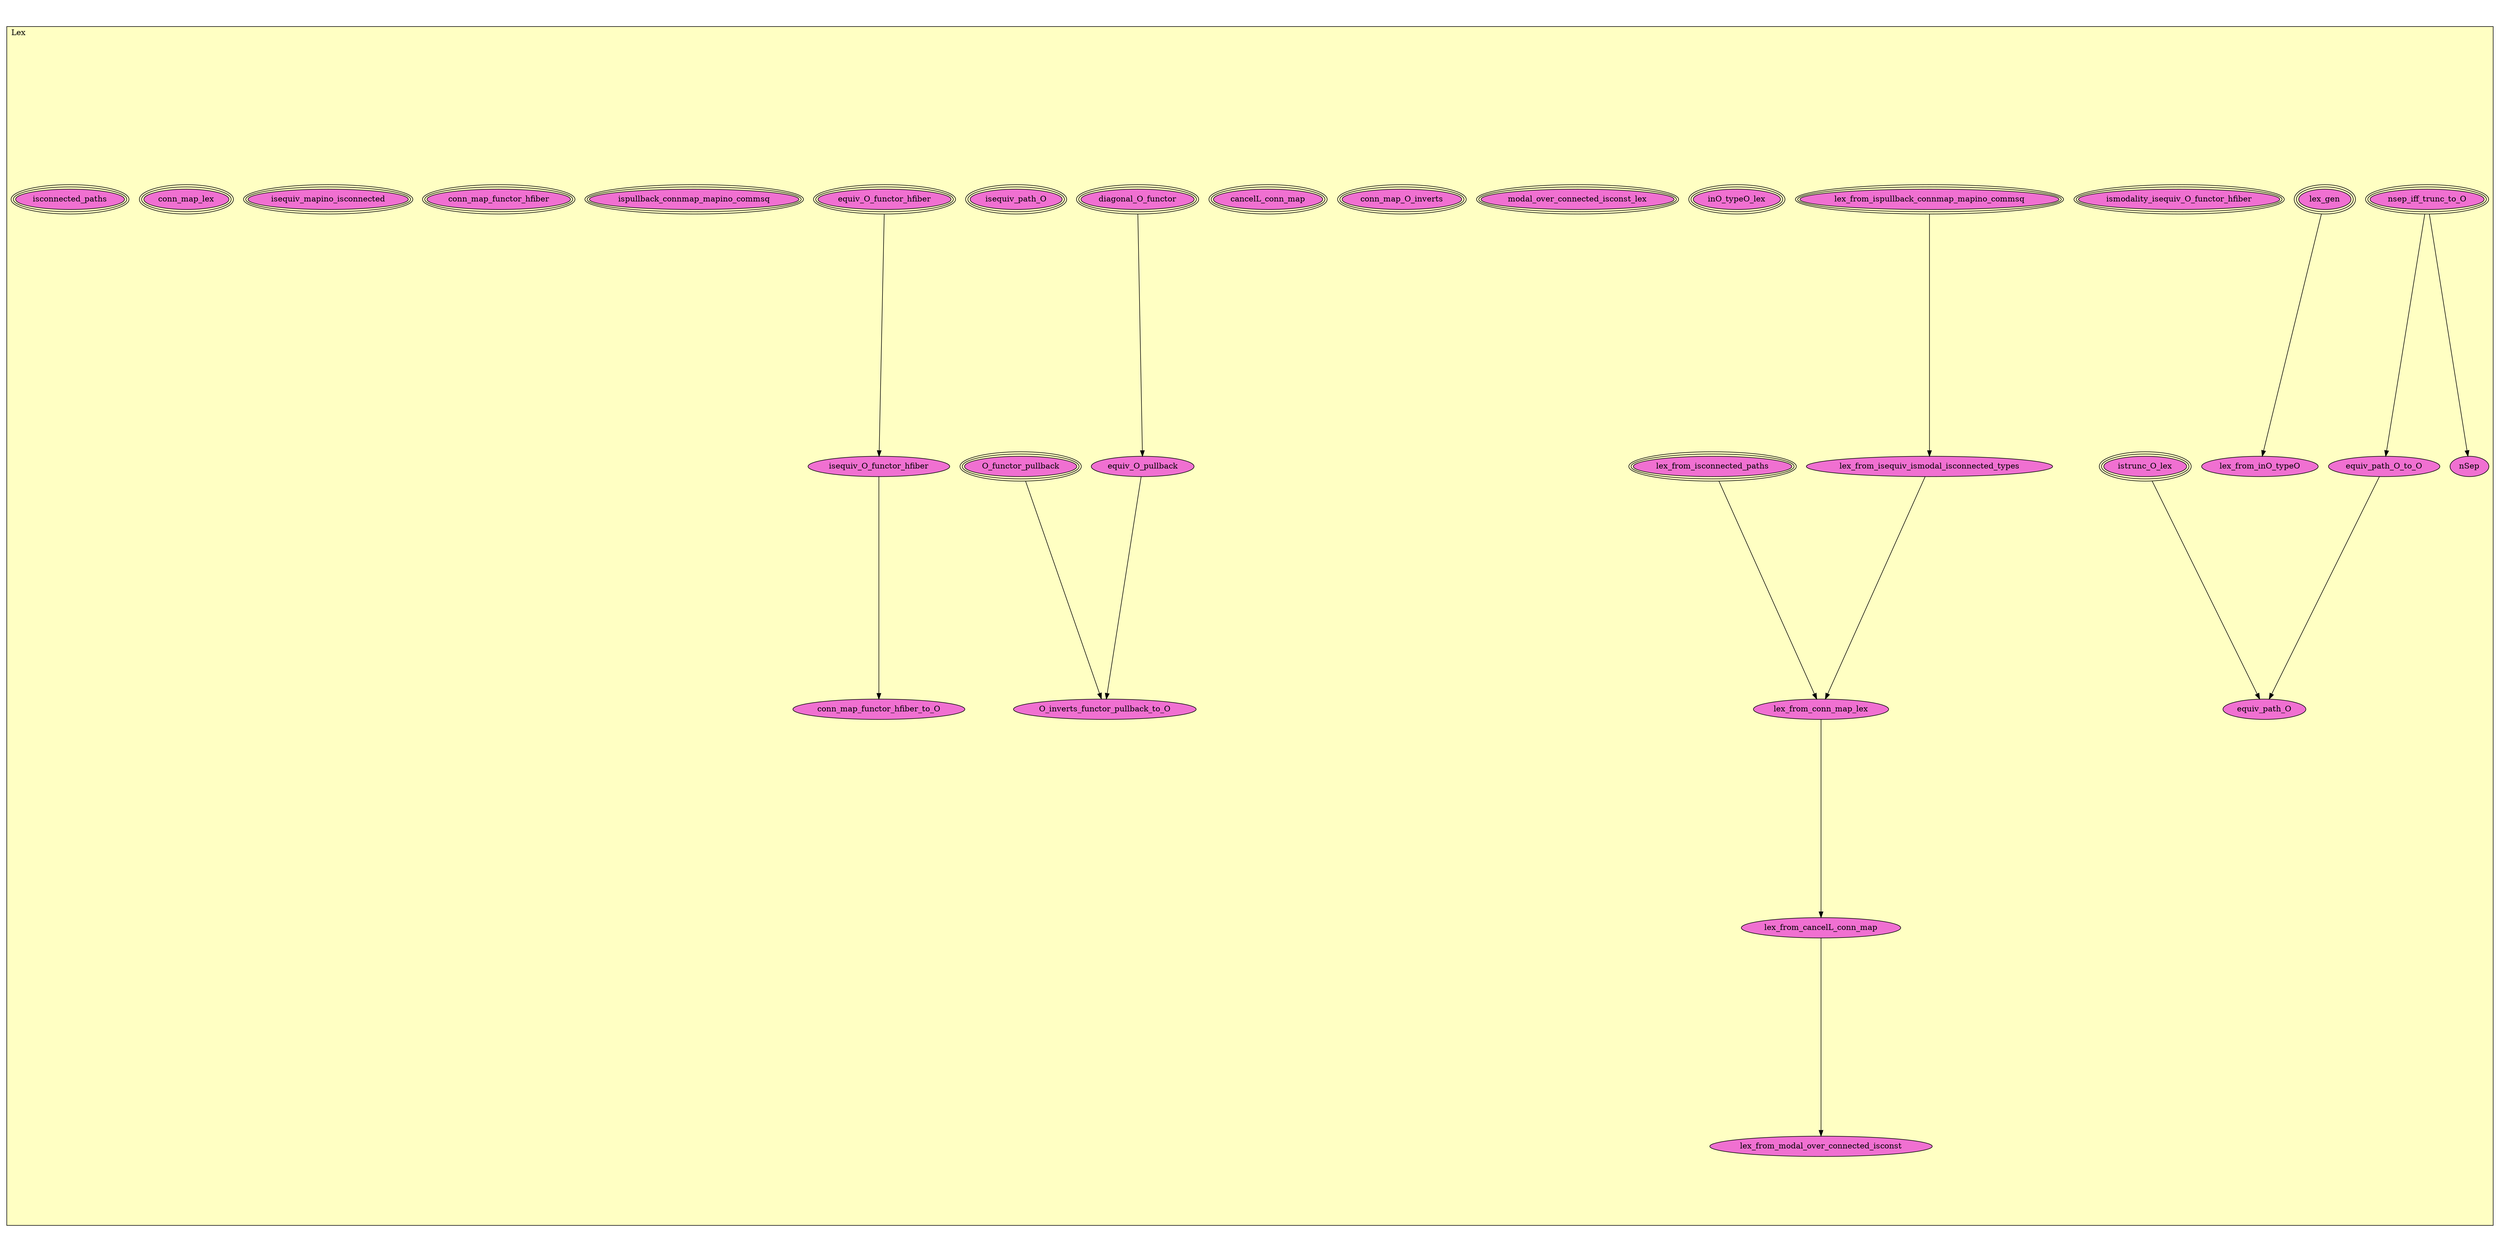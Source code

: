 digraph HoTT_Modalities_Lex {
  graph [ratio=0.5]
  node [style=filled]
Lex_nsep_iff_trunc_to_O [label="nsep_iff_trunc_to_O", URL=<Lex.html#nsep_iff_trunc_to_O>, peripheries=3, fillcolor="#F070D1"] ;
Lex_nSep [label="nSep", URL=<Lex.html#nSep>, fillcolor="#F070D1"] ;
Lex_lex_gen [label="lex_gen", URL=<Lex.html#lex_gen>, peripheries=3, fillcolor="#F070D1"] ;
Lex_ismodality_isequiv_O_functor_hfiber [label="ismodality_isequiv_O_functor_hfiber", URL=<Lex.html#ismodality_isequiv_O_functor_hfiber>, peripheries=3, fillcolor="#F070D1"] ;
Lex_lex_from_ispullback_connmap_mapino_commsq [label="lex_from_ispullback_connmap_mapino_commsq", URL=<Lex.html#lex_from_ispullback_connmap_mapino_commsq>, peripheries=3, fillcolor="#F070D1"] ;
Lex_lex_from_isequiv_ismodal_isconnected_types [label="lex_from_isequiv_ismodal_isconnected_types", URL=<Lex.html#lex_from_isequiv_ismodal_isconnected_types>, fillcolor="#F070D1"] ;
Lex_lex_from_isconnected_paths [label="lex_from_isconnected_paths", URL=<Lex.html#lex_from_isconnected_paths>, peripheries=3, fillcolor="#F070D1"] ;
Lex_lex_from_conn_map_lex [label="lex_from_conn_map_lex", URL=<Lex.html#lex_from_conn_map_lex>, fillcolor="#F070D1"] ;
Lex_lex_from_cancelL_conn_map [label="lex_from_cancelL_conn_map", URL=<Lex.html#lex_from_cancelL_conn_map>, fillcolor="#F070D1"] ;
Lex_lex_from_inO_typeO [label="lex_from_inO_typeO", URL=<Lex.html#lex_from_inO_typeO>, fillcolor="#F070D1"] ;
Lex_lex_from_modal_over_connected_isconst [label="lex_from_modal_over_connected_isconst", URL=<Lex.html#lex_from_modal_over_connected_isconst>, fillcolor="#F070D1"] ;
Lex_istrunc_O_lex [label="istrunc_O_lex", URL=<Lex.html#istrunc_O_lex>, peripheries=3, fillcolor="#F070D1"] ;
Lex_inO_typeO_lex [label="inO_typeO_lex", URL=<Lex.html#inO_typeO_lex>, peripheries=3, fillcolor="#F070D1"] ;
Lex_modal_over_connected_isconst_lex [label="modal_over_connected_isconst_lex", URL=<Lex.html#modal_over_connected_isconst_lex>, peripheries=3, fillcolor="#F070D1"] ;
Lex_conn_map_O_inverts [label="conn_map_O_inverts", URL=<Lex.html#conn_map_O_inverts>, peripheries=3, fillcolor="#F070D1"] ;
Lex_cancelL_conn_map [label="cancelL_conn_map", URL=<Lex.html#cancelL_conn_map>, peripheries=3, fillcolor="#F070D1"] ;
Lex_diagonal_O_functor [label="diagonal_O_functor", URL=<Lex.html#diagonal_O_functor>, peripheries=3, fillcolor="#F070D1"] ;
Lex_O_functor_pullback [label="O_functor_pullback", URL=<Lex.html#O_functor_pullback>, peripheries=3, fillcolor="#F070D1"] ;
Lex_equiv_O_pullback [label="equiv_O_pullback", URL=<Lex.html#equiv_O_pullback>, fillcolor="#F070D1"] ;
Lex_O_inverts_functor_pullback_to_O [label="O_inverts_functor_pullback_to_O", URL=<Lex.html#O_inverts_functor_pullback_to_O>, fillcolor="#F070D1"] ;
Lex_equiv_path_O_to_O [label="equiv_path_O_to_O", URL=<Lex.html#equiv_path_O_to_O>, fillcolor="#F070D1"] ;
Lex_equiv_path_O [label="equiv_path_O", URL=<Lex.html#equiv_path_O>, fillcolor="#F070D1"] ;
Lex_isequiv_path_O [label="isequiv_path_O", URL=<Lex.html#isequiv_path_O>, peripheries=3, fillcolor="#F070D1"] ;
Lex_equiv_O_functor_hfiber [label="equiv_O_functor_hfiber", URL=<Lex.html#equiv_O_functor_hfiber>, peripheries=3, fillcolor="#F070D1"] ;
Lex_isequiv_O_functor_hfiber [label="isequiv_O_functor_hfiber", URL=<Lex.html#isequiv_O_functor_hfiber>, fillcolor="#F070D1"] ;
Lex_conn_map_functor_hfiber_to_O [label="conn_map_functor_hfiber_to_O", URL=<Lex.html#conn_map_functor_hfiber_to_O>, fillcolor="#F070D1"] ;
Lex_ispullback_connmap_mapino_commsq [label="ispullback_connmap_mapino_commsq", URL=<Lex.html#ispullback_connmap_mapino_commsq>, peripheries=3, fillcolor="#F070D1"] ;
Lex_conn_map_functor_hfiber [label="conn_map_functor_hfiber", URL=<Lex.html#conn_map_functor_hfiber>, peripheries=3, fillcolor="#F070D1"] ;
Lex_isequiv_mapino_isconnected [label="isequiv_mapino_isconnected", URL=<Lex.html#isequiv_mapino_isconnected>, peripheries=3, fillcolor="#F070D1"] ;
Lex_conn_map_lex [label="conn_map_lex", URL=<Lex.html#conn_map_lex>, peripheries=3, fillcolor="#F070D1"] ;
Lex_isconnected_paths [label="isconnected_paths", URL=<Lex.html#isconnected_paths>, peripheries=3, fillcolor="#F070D1"] ;
  Lex_nsep_iff_trunc_to_O -> Lex_nSep [] ;
  Lex_nsep_iff_trunc_to_O -> Lex_equiv_path_O_to_O [] ;
  Lex_lex_gen -> Lex_lex_from_inO_typeO [] ;
  Lex_lex_from_ispullback_connmap_mapino_commsq -> Lex_lex_from_isequiv_ismodal_isconnected_types [] ;
  Lex_lex_from_isequiv_ismodal_isconnected_types -> Lex_lex_from_conn_map_lex [] ;
  Lex_lex_from_isconnected_paths -> Lex_lex_from_conn_map_lex [] ;
  Lex_lex_from_conn_map_lex -> Lex_lex_from_cancelL_conn_map [] ;
  Lex_lex_from_cancelL_conn_map -> Lex_lex_from_modal_over_connected_isconst [] ;
  Lex_istrunc_O_lex -> Lex_equiv_path_O [] ;
  Lex_diagonal_O_functor -> Lex_equiv_O_pullback [] ;
  Lex_O_functor_pullback -> Lex_O_inverts_functor_pullback_to_O [] ;
  Lex_equiv_O_pullback -> Lex_O_inverts_functor_pullback_to_O [] ;
  Lex_equiv_path_O_to_O -> Lex_equiv_path_O [] ;
  Lex_equiv_O_functor_hfiber -> Lex_isequiv_O_functor_hfiber [] ;
  Lex_isequiv_O_functor_hfiber -> Lex_conn_map_functor_hfiber_to_O [] ;
subgraph cluster_Lex { label="Lex"; fillcolor="#FFFFC3"; labeljust=l; style=filled 
Lex_isconnected_paths; Lex_conn_map_lex; Lex_isequiv_mapino_isconnected; Lex_conn_map_functor_hfiber; Lex_ispullback_connmap_mapino_commsq; Lex_conn_map_functor_hfiber_to_O; Lex_isequiv_O_functor_hfiber; Lex_equiv_O_functor_hfiber; Lex_isequiv_path_O; Lex_equiv_path_O; Lex_equiv_path_O_to_O; Lex_O_inverts_functor_pullback_to_O; Lex_equiv_O_pullback; Lex_O_functor_pullback; Lex_diagonal_O_functor; Lex_cancelL_conn_map; Lex_conn_map_O_inverts; Lex_modal_over_connected_isconst_lex; Lex_inO_typeO_lex; Lex_istrunc_O_lex; Lex_lex_from_modal_over_connected_isconst; Lex_lex_from_inO_typeO; Lex_lex_from_cancelL_conn_map; Lex_lex_from_conn_map_lex; Lex_lex_from_isconnected_paths; Lex_lex_from_isequiv_ismodal_isconnected_types; Lex_lex_from_ispullback_connmap_mapino_commsq; Lex_ismodality_isequiv_O_functor_hfiber; Lex_lex_gen; Lex_nSep; Lex_nsep_iff_trunc_to_O; };
} /* END */
